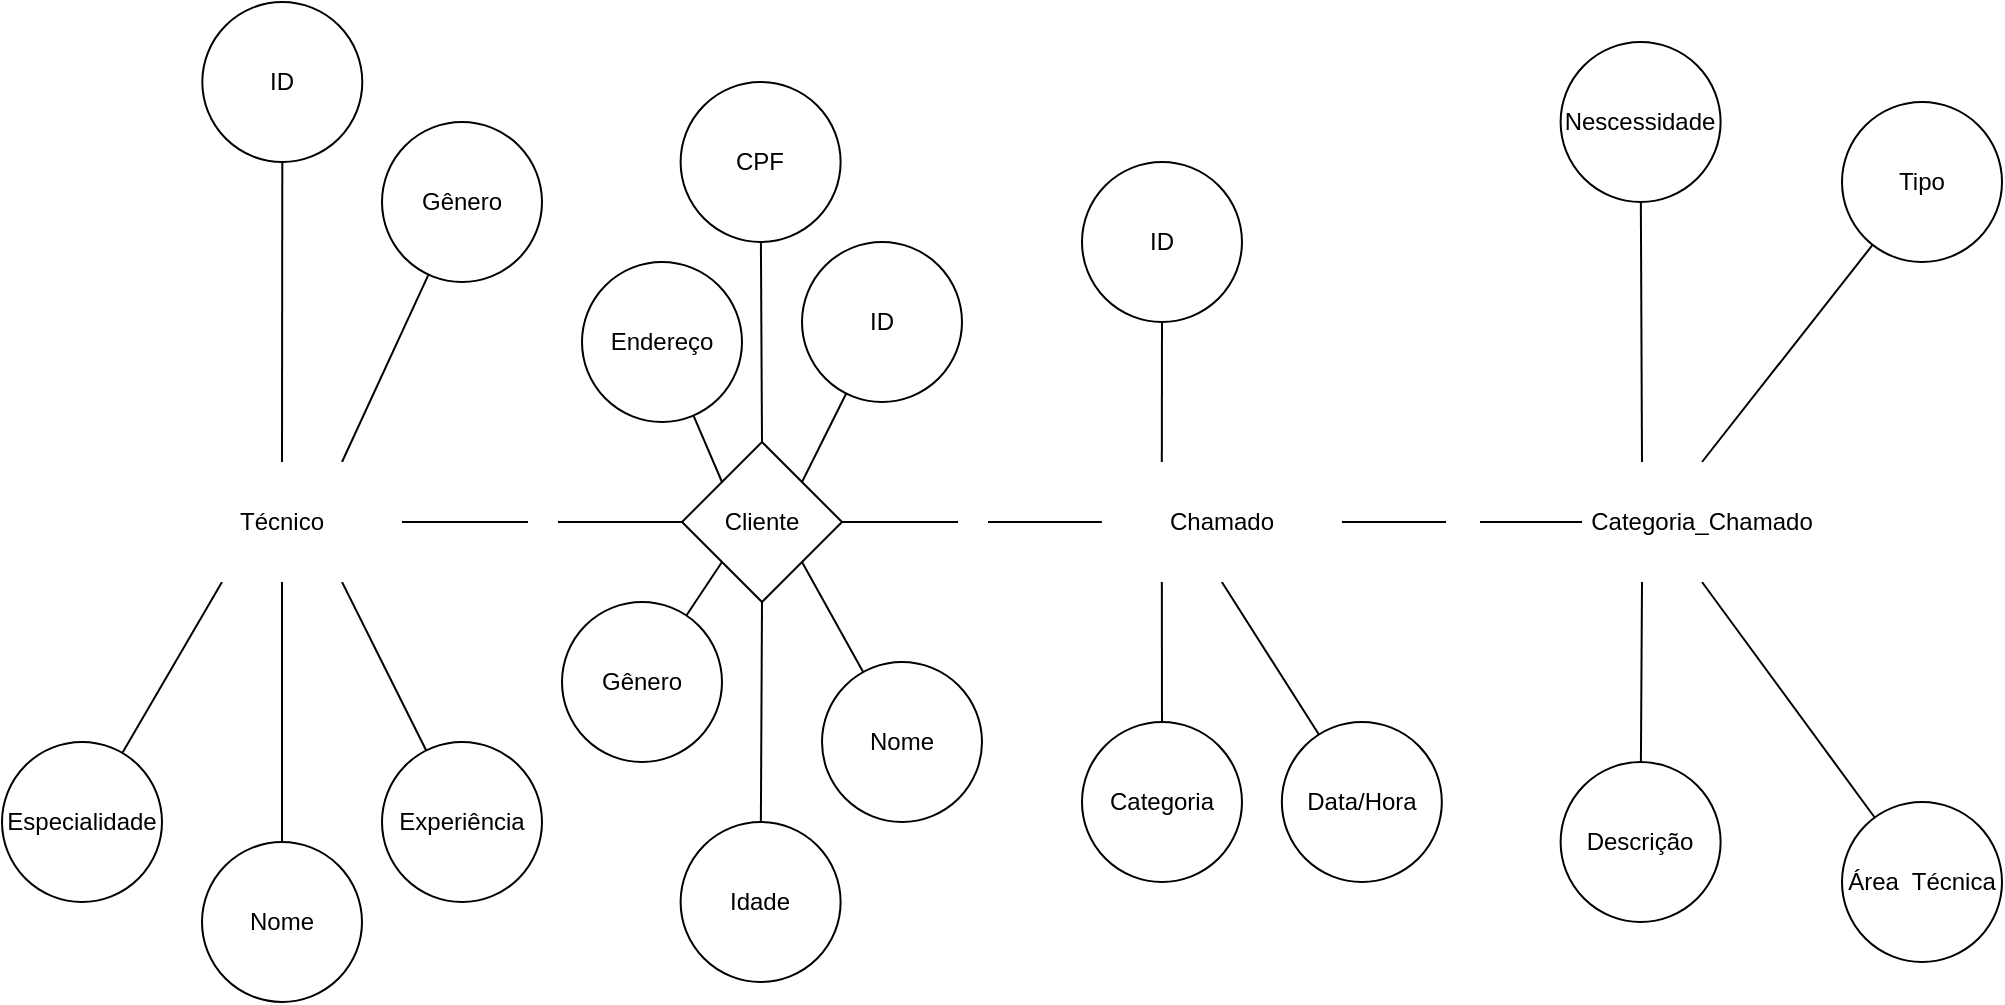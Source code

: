 <mxfile>
    <diagram id="xxtGg2wU7yqez92tXx-T" name="Sistema de Suporte Técnico">
        <mxGraphModel dx="1852" dy="1298" grid="1" gridSize="10" guides="1" tooltips="1" connect="1" arrows="1" fold="1" page="1" pageScale="1" pageWidth="827" pageHeight="1169" math="0" shadow="0">
            <root>
                <mxCell id="0"/>
                <mxCell id="1" parent="0"/>
                <mxCell id="R-MhrBSCPT67Rpjug_A--106" value="&lt;font color=&quot;#ffffff&quot;&gt;1:1&lt;/font&gt;" style="edgeStyle=none;html=1;exitX=1;exitY=0.5;exitDx=0;exitDy=0;entryX=0;entryY=0.5;entryDx=0;entryDy=0;fontColor=#000000;endArrow=none;endFill=0;" edge="1" parent="1" source="R-MhrBSCPT67Rpjug_A--102" target="R-MhrBSCPT67Rpjug_A--104">
                    <mxGeometry relative="1" as="geometry"/>
                </mxCell>
                <mxCell id="R-MhrBSCPT67Rpjug_A--109" style="edgeStyle=none;html=1;exitX=0.5;exitY=0;exitDx=0;exitDy=0;fontColor=#FFFFFF;endArrow=none;endFill=0;" edge="1" parent="1" source="R-MhrBSCPT67Rpjug_A--102" target="R-MhrBSCPT67Rpjug_A--110">
                    <mxGeometry relative="1" as="geometry">
                        <mxPoint x="120.154" y="270" as="targetPoint"/>
                    </mxGeometry>
                </mxCell>
                <mxCell id="R-MhrBSCPT67Rpjug_A--111" style="edgeStyle=none;html=1;exitX=0.5;exitY=1;exitDx=0;exitDy=0;fontColor=#000000;endArrow=none;endFill=0;" edge="1" parent="1" source="R-MhrBSCPT67Rpjug_A--102" target="R-MhrBSCPT67Rpjug_A--112">
                    <mxGeometry relative="1" as="geometry">
                        <mxPoint x="120" y="770" as="targetPoint"/>
                    </mxGeometry>
                </mxCell>
                <mxCell id="R-MhrBSCPT67Rpjug_A--113" style="edgeStyle=none;html=1;exitX=0.75;exitY=0;exitDx=0;exitDy=0;fontColor=#000000;endArrow=none;endFill=0;" edge="1" parent="1" source="R-MhrBSCPT67Rpjug_A--102" target="R-MhrBSCPT67Rpjug_A--114">
                    <mxGeometry relative="1" as="geometry">
                        <mxPoint x="210" y="410" as="targetPoint"/>
                    </mxGeometry>
                </mxCell>
                <mxCell id="R-MhrBSCPT67Rpjug_A--115" style="edgeStyle=none;html=1;exitX=0.75;exitY=1;exitDx=0;exitDy=0;fontColor=#000000;endArrow=none;endFill=0;" edge="1" parent="1" source="R-MhrBSCPT67Rpjug_A--102" target="R-MhrBSCPT67Rpjug_A--118">
                    <mxGeometry relative="1" as="geometry">
                        <mxPoint x="200" y="700" as="targetPoint"/>
                    </mxGeometry>
                </mxCell>
                <mxCell id="R-MhrBSCPT67Rpjug_A--119" style="edgeStyle=none;html=1;exitX=0.25;exitY=1;exitDx=0;exitDy=0;fontColor=#000000;endArrow=none;endFill=0;" edge="1" parent="1" source="R-MhrBSCPT67Rpjug_A--102" target="R-MhrBSCPT67Rpjug_A--120">
                    <mxGeometry relative="1" as="geometry">
                        <mxPoint x="50.0" y="710" as="targetPoint"/>
                    </mxGeometry>
                </mxCell>
                <mxCell id="R-MhrBSCPT67Rpjug_A--102" value="&lt;font color=&quot;#000000&quot;&gt;Técnico&lt;/font&gt;" style="rounded=0;whiteSpace=wrap;html=1;fillColor=#FFFFFF;strokeColor=none;" vertex="1" parent="1">
                    <mxGeometry x="60" y="540" width="120" height="60" as="geometry"/>
                </mxCell>
                <mxCell id="R-MhrBSCPT67Rpjug_A--108" value="&lt;font color=&quot;#ffffff&quot;&gt;1:N&lt;/font&gt;" style="edgeStyle=none;html=1;exitX=1;exitY=0.5;exitDx=0;exitDy=0;entryX=0;entryY=0.5;entryDx=0;entryDy=0;fontColor=#000000;endArrow=none;endFill=0;" edge="1" parent="1" source="R-MhrBSCPT67Rpjug_A--103" target="R-MhrBSCPT67Rpjug_A--105">
                    <mxGeometry relative="1" as="geometry"/>
                </mxCell>
                <mxCell id="R-MhrBSCPT67Rpjug_A--133" style="edgeStyle=none;html=1;exitX=0.25;exitY=0;exitDx=0;exitDy=0;fontColor=#000000;endArrow=none;endFill=0;" edge="1" parent="1" source="R-MhrBSCPT67Rpjug_A--103" target="R-MhrBSCPT67Rpjug_A--134">
                    <mxGeometry relative="1" as="geometry">
                        <mxPoint x="559.997" y="430" as="targetPoint"/>
                    </mxGeometry>
                </mxCell>
                <mxCell id="R-MhrBSCPT67Rpjug_A--135" style="edgeStyle=none;html=1;exitX=0.25;exitY=1;exitDx=0;exitDy=0;fontColor=#000000;endArrow=none;endFill=0;" edge="1" parent="1" source="R-MhrBSCPT67Rpjug_A--103" target="R-MhrBSCPT67Rpjug_A--136">
                    <mxGeometry relative="1" as="geometry">
                        <mxPoint x="559.997" y="710" as="targetPoint"/>
                    </mxGeometry>
                </mxCell>
                <mxCell id="R-MhrBSCPT67Rpjug_A--137" style="edgeStyle=none;html=1;exitX=0.5;exitY=1;exitDx=0;exitDy=0;fontColor=#000000;endArrow=none;endFill=0;" edge="1" parent="1" source="R-MhrBSCPT67Rpjug_A--103" target="R-MhrBSCPT67Rpjug_A--138">
                    <mxGeometry relative="1" as="geometry">
                        <mxPoint x="659.92" y="710" as="targetPoint"/>
                    </mxGeometry>
                </mxCell>
                <mxCell id="R-MhrBSCPT67Rpjug_A--103" value="&lt;font color=&quot;#000000&quot;&gt;Chamado&lt;/font&gt;" style="rounded=0;whiteSpace=wrap;html=1;fillColor=#FFFFFF;strokeColor=none;" vertex="1" parent="1">
                    <mxGeometry x="529.92" y="540" width="120" height="60" as="geometry"/>
                </mxCell>
                <mxCell id="R-MhrBSCPT67Rpjug_A--107" value="&lt;font color=&quot;#ffffff&quot;&gt;1:1&lt;/font&gt;" style="edgeStyle=none;html=1;exitX=1;exitY=0.5;exitDx=0;exitDy=0;entryX=0;entryY=0.5;entryDx=0;entryDy=0;fontColor=#000000;endArrow=none;endFill=0;" edge="1" parent="1" source="R-MhrBSCPT67Rpjug_A--104" target="R-MhrBSCPT67Rpjug_A--103">
                    <mxGeometry relative="1" as="geometry"/>
                </mxCell>
                <mxCell id="R-MhrBSCPT67Rpjug_A--121" style="edgeStyle=none;html=1;exitX=1;exitY=0;exitDx=0;exitDy=0;fontColor=#000000;endArrow=none;endFill=0;" edge="1" parent="1" source="R-MhrBSCPT67Rpjug_A--104" target="R-MhrBSCPT67Rpjug_A--122">
                    <mxGeometry relative="1" as="geometry">
                        <mxPoint x="420" y="470" as="targetPoint"/>
                    </mxGeometry>
                </mxCell>
                <mxCell id="R-MhrBSCPT67Rpjug_A--123" style="edgeStyle=none;html=1;exitX=1;exitY=1;exitDx=0;exitDy=0;fontColor=#000000;endArrow=none;endFill=0;" edge="1" parent="1" source="R-MhrBSCPT67Rpjug_A--104" target="R-MhrBSCPT67Rpjug_A--124">
                    <mxGeometry relative="1" as="geometry">
                        <mxPoint x="430" y="680" as="targetPoint"/>
                    </mxGeometry>
                </mxCell>
                <mxCell id="R-MhrBSCPT67Rpjug_A--125" style="edgeStyle=none;html=1;exitX=0;exitY=0;exitDx=0;exitDy=0;fontColor=#000000;endArrow=none;endFill=0;" edge="1" parent="1" source="R-MhrBSCPT67Rpjug_A--104" target="R-MhrBSCPT67Rpjug_A--126">
                    <mxGeometry relative="1" as="geometry">
                        <mxPoint x="310" y="480" as="targetPoint"/>
                    </mxGeometry>
                </mxCell>
                <mxCell id="R-MhrBSCPT67Rpjug_A--127" style="edgeStyle=none;html=1;exitX=0;exitY=1;exitDx=0;exitDy=0;fontColor=#000000;endArrow=none;endFill=0;" edge="1" parent="1" source="R-MhrBSCPT67Rpjug_A--104" target="R-MhrBSCPT67Rpjug_A--128">
                    <mxGeometry relative="1" as="geometry">
                        <mxPoint x="300" y="650" as="targetPoint"/>
                    </mxGeometry>
                </mxCell>
                <mxCell id="R-MhrBSCPT67Rpjug_A--129" style="edgeStyle=none;html=1;exitX=0.5;exitY=0;exitDx=0;exitDy=0;fontColor=#000000;endArrow=none;endFill=0;" edge="1" parent="1" source="R-MhrBSCPT67Rpjug_A--104" target="R-MhrBSCPT67Rpjug_A--130">
                    <mxGeometry relative="1" as="geometry">
                        <mxPoint x="359.308" y="390" as="targetPoint"/>
                    </mxGeometry>
                </mxCell>
                <mxCell id="R-MhrBSCPT67Rpjug_A--131" style="edgeStyle=none;html=1;exitX=0.5;exitY=1;exitDx=0;exitDy=0;fontColor=#000000;endArrow=none;endFill=0;" edge="1" parent="1" source="R-MhrBSCPT67Rpjug_A--104" target="R-MhrBSCPT67Rpjug_A--132">
                    <mxGeometry relative="1" as="geometry">
                        <mxPoint x="359.308" y="760" as="targetPoint"/>
                    </mxGeometry>
                </mxCell>
                <mxCell id="R-MhrBSCPT67Rpjug_A--104" value="Cliente" style="rhombus;whiteSpace=wrap;html=1;fontColor=#000000;fillColor=#FFFFFF;" vertex="1" parent="1">
                    <mxGeometry x="320" y="530" width="80" height="80" as="geometry"/>
                </mxCell>
                <mxCell id="R-MhrBSCPT67Rpjug_A--141" style="edgeStyle=none;html=1;exitX=0.25;exitY=1;exitDx=0;exitDy=0;fontColor=#000000;endArrow=none;endFill=0;" edge="1" parent="1" source="R-MhrBSCPT67Rpjug_A--105" target="R-MhrBSCPT67Rpjug_A--142">
                    <mxGeometry relative="1" as="geometry">
                        <mxPoint x="799.308" y="730" as="targetPoint"/>
                    </mxGeometry>
                </mxCell>
                <mxCell id="R-MhrBSCPT67Rpjug_A--143" style="edgeStyle=none;html=1;exitX=0.25;exitY=0;exitDx=0;exitDy=0;fontColor=#000000;endArrow=none;endFill=0;" edge="1" parent="1" source="R-MhrBSCPT67Rpjug_A--105" target="R-MhrBSCPT67Rpjug_A--144">
                    <mxGeometry relative="1" as="geometry">
                        <mxPoint x="799.308" y="370" as="targetPoint"/>
                    </mxGeometry>
                </mxCell>
                <mxCell id="R-MhrBSCPT67Rpjug_A--145" style="edgeStyle=none;html=1;exitX=0.5;exitY=0;exitDx=0;exitDy=0;fontColor=#000000;endArrow=none;endFill=0;" edge="1" parent="1" source="R-MhrBSCPT67Rpjug_A--105" target="R-MhrBSCPT67Rpjug_A--146">
                    <mxGeometry relative="1" as="geometry">
                        <mxPoint x="900" y="340" as="targetPoint"/>
                    </mxGeometry>
                </mxCell>
                <mxCell id="R-MhrBSCPT67Rpjug_A--147" style="edgeStyle=none;html=1;exitX=0.5;exitY=1;exitDx=0;exitDy=0;fontColor=#000000;endArrow=none;endFill=0;" edge="1" parent="1" source="R-MhrBSCPT67Rpjug_A--105" target="R-MhrBSCPT67Rpjug_A--148">
                    <mxGeometry relative="1" as="geometry">
                        <mxPoint x="900" y="740" as="targetPoint"/>
                    </mxGeometry>
                </mxCell>
                <mxCell id="R-MhrBSCPT67Rpjug_A--105" value="&lt;font color=&quot;#000000&quot;&gt;Categoria_Chamado&lt;/font&gt;" style="rounded=0;whiteSpace=wrap;html=1;fillColor=#FFFFFF;strokeColor=none;" vertex="1" parent="1">
                    <mxGeometry x="770" y="540" width="120" height="60" as="geometry"/>
                </mxCell>
                <mxCell id="R-MhrBSCPT67Rpjug_A--110" value="&lt;font color=&quot;#000000&quot;&gt;ID&lt;/font&gt;" style="ellipse;whiteSpace=wrap;html=1;aspect=fixed;fontColor=#FFFFFF;fillColor=#FFFFFF;" vertex="1" parent="1">
                    <mxGeometry x="80.154" y="310" width="80" height="80" as="geometry"/>
                </mxCell>
                <mxCell id="R-MhrBSCPT67Rpjug_A--112" value="Nome" style="ellipse;whiteSpace=wrap;html=1;aspect=fixed;fontColor=#000000;fillColor=#FFFFFF;" vertex="1" parent="1">
                    <mxGeometry x="80" y="730" width="80" height="80" as="geometry"/>
                </mxCell>
                <mxCell id="R-MhrBSCPT67Rpjug_A--114" value="Gênero" style="ellipse;whiteSpace=wrap;html=1;aspect=fixed;fontColor=#000000;fillColor=#FFFFFF;" vertex="1" parent="1">
                    <mxGeometry x="170" y="370" width="80" height="80" as="geometry"/>
                </mxCell>
                <mxCell id="R-MhrBSCPT67Rpjug_A--118" value="Experiência" style="ellipse;whiteSpace=wrap;html=1;aspect=fixed;fontColor=#000000;fillColor=#FFFFFF;" vertex="1" parent="1">
                    <mxGeometry x="170" y="680" width="80" height="80" as="geometry"/>
                </mxCell>
                <mxCell id="R-MhrBSCPT67Rpjug_A--120" value="Especialidade" style="ellipse;whiteSpace=wrap;html=1;aspect=fixed;fontColor=#000000;fillColor=#FFFFFF;" vertex="1" parent="1">
                    <mxGeometry x="-20.0" y="680" width="80" height="80" as="geometry"/>
                </mxCell>
                <mxCell id="R-MhrBSCPT67Rpjug_A--122" value="ID" style="ellipse;whiteSpace=wrap;html=1;aspect=fixed;fontColor=#000000;fillColor=#FFFFFF;" vertex="1" parent="1">
                    <mxGeometry x="380" y="430" width="80" height="80" as="geometry"/>
                </mxCell>
                <mxCell id="R-MhrBSCPT67Rpjug_A--124" value="Nome" style="ellipse;whiteSpace=wrap;html=1;aspect=fixed;fontColor=#000000;fillColor=#FFFFFF;" vertex="1" parent="1">
                    <mxGeometry x="390" y="640" width="80" height="80" as="geometry"/>
                </mxCell>
                <mxCell id="R-MhrBSCPT67Rpjug_A--126" value="Endereço" style="ellipse;whiteSpace=wrap;html=1;aspect=fixed;fontColor=#000000;fillColor=#FFFFFF;" vertex="1" parent="1">
                    <mxGeometry x="270" y="440" width="80" height="80" as="geometry"/>
                </mxCell>
                <mxCell id="R-MhrBSCPT67Rpjug_A--128" value="Gênero" style="ellipse;whiteSpace=wrap;html=1;aspect=fixed;fontColor=#000000;fillColor=#FFFFFF;" vertex="1" parent="1">
                    <mxGeometry x="260" y="610" width="80" height="80" as="geometry"/>
                </mxCell>
                <mxCell id="R-MhrBSCPT67Rpjug_A--130" value="CPF" style="ellipse;whiteSpace=wrap;html=1;aspect=fixed;fontColor=#000000;fillColor=#FFFFFF;" vertex="1" parent="1">
                    <mxGeometry x="319.308" y="350" width="80" height="80" as="geometry"/>
                </mxCell>
                <mxCell id="R-MhrBSCPT67Rpjug_A--132" value="Idade" style="ellipse;whiteSpace=wrap;html=1;aspect=fixed;fontColor=#000000;fillColor=#FFFFFF;" vertex="1" parent="1">
                    <mxGeometry x="319.308" y="720" width="80" height="80" as="geometry"/>
                </mxCell>
                <mxCell id="R-MhrBSCPT67Rpjug_A--134" value="ID" style="ellipse;whiteSpace=wrap;html=1;aspect=fixed;fontColor=#000000;fillColor=#FFFFFF;" vertex="1" parent="1">
                    <mxGeometry x="519.997" y="390" width="80" height="80" as="geometry"/>
                </mxCell>
                <mxCell id="R-MhrBSCPT67Rpjug_A--136" value="Categoria" style="ellipse;whiteSpace=wrap;html=1;aspect=fixed;fontColor=#000000;fillColor=#FFFFFF;" vertex="1" parent="1">
                    <mxGeometry x="519.997" y="670" width="80" height="80" as="geometry"/>
                </mxCell>
                <mxCell id="R-MhrBSCPT67Rpjug_A--138" value="Data/Hora" style="ellipse;whiteSpace=wrap;html=1;aspect=fixed;fontColor=#000000;fillColor=#FFFFFF;" vertex="1" parent="1">
                    <mxGeometry x="619.92" y="670" width="80" height="80" as="geometry"/>
                </mxCell>
                <mxCell id="R-MhrBSCPT67Rpjug_A--142" value="Descrição" style="ellipse;whiteSpace=wrap;html=1;aspect=fixed;fontColor=#000000;fillColor=#FFFFFF;" vertex="1" parent="1">
                    <mxGeometry x="759.308" y="690" width="80" height="80" as="geometry"/>
                </mxCell>
                <mxCell id="R-MhrBSCPT67Rpjug_A--144" value="Nescessidade" style="ellipse;whiteSpace=wrap;html=1;aspect=fixed;fontColor=#000000;fillColor=#FFFFFF;" vertex="1" parent="1">
                    <mxGeometry x="759.308" y="330" width="80" height="80" as="geometry"/>
                </mxCell>
                <mxCell id="R-MhrBSCPT67Rpjug_A--146" value="Tipo" style="ellipse;whiteSpace=wrap;html=1;aspect=fixed;fontColor=#000000;fillColor=#FFFFFF;" vertex="1" parent="1">
                    <mxGeometry x="900" y="360" width="80" height="80" as="geometry"/>
                </mxCell>
                <mxCell id="R-MhrBSCPT67Rpjug_A--148" value="Área&amp;nbsp; Técnica" style="ellipse;whiteSpace=wrap;html=1;aspect=fixed;fontColor=#000000;fillColor=#FFFFFF;" vertex="1" parent="1">
                    <mxGeometry x="900" y="710" width="80" height="80" as="geometry"/>
                </mxCell>
            </root>
        </mxGraphModel>
    </diagram>
    <diagram id="1M4WCyiPqBJGXV5D22og" name="Sistema de Gestão de Transporte Público">
        <mxGraphModel dx="1619" dy="974" grid="1" gridSize="10" guides="1" tooltips="1" connect="1" arrows="1" fold="1" page="1" pageScale="1" pageWidth="850" pageHeight="1100" math="0" shadow="0">
            <root>
                <mxCell id="0"/>
                <mxCell id="1" parent="0"/>
                <mxCell id="f_LZJ0-vOLzHJgnk1nHx-4" value="1:1" style="edgeStyle=none;html=1;exitX=1;exitY=0.5;exitDx=0;exitDy=0;entryX=0;entryY=0.5;entryDx=0;entryDy=0;fontColor=#FFFFFF;endArrow=none;endFill=0;" edge="1" parent="1" source="BQjeC9SIQitoTA7zYgbr-1" target="aqso5ja_iJQZk1eKOFzX-1">
                    <mxGeometry relative="1" as="geometry">
                        <mxPoint x="380" y="550" as="targetPoint"/>
                    </mxGeometry>
                </mxCell>
                <mxCell id="f_LZJ0-vOLzHJgnk1nHx-23" style="edgeStyle=none;html=1;exitX=0.25;exitY=1;exitDx=0;exitDy=0;fontColor=#000000;endArrow=none;endFill=0;" edge="1" parent="1" source="BQjeC9SIQitoTA7zYgbr-1" target="f_LZJ0-vOLzHJgnk1nHx-24">
                    <mxGeometry relative="1" as="geometry">
                        <mxPoint x="180.0" y="710" as="targetPoint"/>
                    </mxGeometry>
                </mxCell>
                <mxCell id="f_LZJ0-vOLzHJgnk1nHx-25" style="edgeStyle=none;html=1;exitX=0.5;exitY=1;exitDx=0;exitDy=0;fontColor=#000000;endArrow=none;endFill=0;" edge="1" parent="1" source="BQjeC9SIQitoTA7zYgbr-1" target="f_LZJ0-vOLzHJgnk1nHx-26">
                    <mxGeometry relative="1" as="geometry">
                        <mxPoint x="270" y="790" as="targetPoint"/>
                    </mxGeometry>
                </mxCell>
                <mxCell id="f_LZJ0-vOLzHJgnk1nHx-27" style="edgeStyle=none;html=1;exitX=0.25;exitY=0;exitDx=0;exitDy=0;fontColor=#000000;endArrow=none;endFill=0;" edge="1" parent="1" source="BQjeC9SIQitoTA7zYgbr-1" target="f_LZJ0-vOLzHJgnk1nHx-28">
                    <mxGeometry relative="1" as="geometry">
                        <mxPoint x="200.118" y="310" as="targetPoint"/>
                    </mxGeometry>
                </mxCell>
                <mxCell id="f_LZJ0-vOLzHJgnk1nHx-35" style="edgeStyle=none;html=1;exitX=0.5;exitY=0;exitDx=0;exitDy=0;fontColor=#000000;endArrow=none;endFill=0;" edge="1" parent="1" source="BQjeC9SIQitoTA7zYgbr-1" target="f_LZJ0-vOLzHJgnk1nHx-36">
                    <mxGeometry relative="1" as="geometry">
                        <mxPoint x="310" y="280" as="targetPoint"/>
                    </mxGeometry>
                </mxCell>
                <mxCell id="BQjeC9SIQitoTA7zYgbr-1" value="Ônibus" style="rounded=0;whiteSpace=wrap;html=1;fontColor=#000000;fillColor=#FFFFFF;" vertex="1" parent="1">
                    <mxGeometry x="170" y="520" width="120" height="60" as="geometry"/>
                </mxCell>
                <mxCell id="f_LZJ0-vOLzHJgnk1nHx-9" value="&lt;font color=&quot;#ffffff&quot;&gt;1:1&lt;/font&gt;" style="edgeStyle=none;html=1;exitX=1;exitY=0.5;exitDx=0;exitDy=0;entryX=0;entryY=0.5;entryDx=0;entryDy=0;fontColor=#000000;endArrow=none;endFill=0;" edge="1" parent="1" source="f_LZJ0-vOLzHJgnk1nHx-1" target="f_LZJ0-vOLzHJgnk1nHx-8">
                    <mxGeometry relative="1" as="geometry"/>
                </mxCell>
                <mxCell id="f_LZJ0-vOLzHJgnk1nHx-11" style="edgeStyle=none;html=1;exitX=0.25;exitY=0;exitDx=0;exitDy=0;fontColor=#000000;endArrow=none;endFill=0;" edge="1" parent="1" source="f_LZJ0-vOLzHJgnk1nHx-1" target="f_LZJ0-vOLzHJgnk1nHx-12">
                    <mxGeometry relative="1" as="geometry">
                        <mxPoint x="-160" y="390" as="targetPoint"/>
                    </mxGeometry>
                </mxCell>
                <mxCell id="f_LZJ0-vOLzHJgnk1nHx-13" style="edgeStyle=none;html=1;exitX=0.5;exitY=1;exitDx=0;exitDy=0;fontColor=#000000;endArrow=none;endFill=0;" edge="1" parent="1" source="f_LZJ0-vOLzHJgnk1nHx-1" target="f_LZJ0-vOLzHJgnk1nHx-14">
                    <mxGeometry relative="1" as="geometry">
                        <mxPoint x="-130" y="690" as="targetPoint"/>
                    </mxGeometry>
                </mxCell>
                <mxCell id="f_LZJ0-vOLzHJgnk1nHx-15" style="edgeStyle=none;html=1;exitX=0.75;exitY=0;exitDx=0;exitDy=0;fontColor=#000000;endArrow=none;endFill=0;" edge="1" parent="1" source="f_LZJ0-vOLzHJgnk1nHx-1" target="f_LZJ0-vOLzHJgnk1nHx-16">
                    <mxGeometry relative="1" as="geometry">
                        <mxPoint x="-60.0" y="390" as="targetPoint"/>
                    </mxGeometry>
                </mxCell>
                <mxCell id="f_LZJ0-vOLzHJgnk1nHx-17" style="edgeStyle=none;html=1;exitX=0.75;exitY=1;exitDx=0;exitDy=0;fontColor=#000000;endArrow=none;endFill=0;" edge="1" parent="1" source="f_LZJ0-vOLzHJgnk1nHx-1" target="f_LZJ0-vOLzHJgnk1nHx-18">
                    <mxGeometry relative="1" as="geometry">
                        <mxPoint x="-30.0" y="720" as="targetPoint"/>
                    </mxGeometry>
                </mxCell>
                <mxCell id="f_LZJ0-vOLzHJgnk1nHx-19" style="edgeStyle=none;html=1;exitX=0.25;exitY=1;exitDx=0;exitDy=0;fontColor=#000000;endArrow=none;endFill=0;" edge="1" parent="1" source="f_LZJ0-vOLzHJgnk1nHx-1" target="f_LZJ0-vOLzHJgnk1nHx-20">
                    <mxGeometry relative="1" as="geometry">
                        <mxPoint x="-270.0" y="760" as="targetPoint"/>
                    </mxGeometry>
                </mxCell>
                <mxCell id="f_LZJ0-vOLzHJgnk1nHx-21" style="edgeStyle=none;html=1;exitX=0;exitY=0.5;exitDx=0;exitDy=0;fontColor=#000000;endArrow=none;endFill=0;" edge="1" parent="1" source="f_LZJ0-vOLzHJgnk1nHx-1" target="f_LZJ0-vOLzHJgnk1nHx-22">
                    <mxGeometry relative="1" as="geometry">
                        <mxPoint x="-280.0" y="549.882" as="targetPoint"/>
                    </mxGeometry>
                </mxCell>
                <mxCell id="f_LZJ0-vOLzHJgnk1nHx-1" value="Motorista" style="rounded=0;whiteSpace=wrap;html=1;fontColor=#000000;fillColor=#FFFFFF;" vertex="1" parent="1">
                    <mxGeometry x="-190" y="520" width="120" height="60" as="geometry"/>
                </mxCell>
                <mxCell id="f_LZJ0-vOLzHJgnk1nHx-10" value="&lt;font color=&quot;#ffffff&quot;&gt;1:1&lt;/font&gt;" style="edgeStyle=none;html=1;exitX=1;exitY=0.5;exitDx=0;exitDy=0;entryX=0;entryY=0.5;entryDx=0;entryDy=0;fontColor=#000000;endArrow=none;endFill=0;" edge="1" parent="1" source="f_LZJ0-vOLzHJgnk1nHx-8" target="BQjeC9SIQitoTA7zYgbr-1">
                    <mxGeometry relative="1" as="geometry"/>
                </mxCell>
                <mxCell id="f_LZJ0-vOLzHJgnk1nHx-29" style="edgeStyle=none;html=1;exitX=1;exitY=0;exitDx=0;exitDy=0;fontColor=#000000;endArrow=none;endFill=0;" edge="1" parent="1" source="f_LZJ0-vOLzHJgnk1nHx-8" target="f_LZJ0-vOLzHJgnk1nHx-30">
                    <mxGeometry relative="1" as="geometry">
                        <mxPoint x="90.0" y="370" as="targetPoint"/>
                    </mxGeometry>
                </mxCell>
                <mxCell id="f_LZJ0-vOLzHJgnk1nHx-31" style="edgeStyle=none;html=1;exitX=1;exitY=1;exitDx=0;exitDy=0;fontColor=#000000;endArrow=none;endFill=0;" edge="1" parent="1" source="f_LZJ0-vOLzHJgnk1nHx-8" target="f_LZJ0-vOLzHJgnk1nHx-32">
                    <mxGeometry relative="1" as="geometry">
                        <mxPoint x="90.0" y="770" as="targetPoint"/>
                    </mxGeometry>
                </mxCell>
                <mxCell id="f_LZJ0-vOLzHJgnk1nHx-33" style="edgeStyle=none;html=1;exitX=0;exitY=0;exitDx=0;exitDy=0;fontColor=#000000;endArrow=none;endFill=0;" edge="1" parent="1" source="f_LZJ0-vOLzHJgnk1nHx-8" target="f_LZJ0-vOLzHJgnk1nHx-34">
                    <mxGeometry relative="1" as="geometry">
                        <mxPoint x="-10.0" y="250" as="targetPoint"/>
                    </mxGeometry>
                </mxCell>
                <mxCell id="f_LZJ0-vOLzHJgnk1nHx-8" value="Dirige" style="rhombus;whiteSpace=wrap;html=1;fontColor=#000000;fillColor=#FFFFFF;" vertex="1" parent="1">
                    <mxGeometry x="20" y="510" width="80" height="80" as="geometry"/>
                </mxCell>
                <mxCell id="f_LZJ0-vOLzHJgnk1nHx-12" value="ID" style="ellipse;whiteSpace=wrap;html=1;aspect=fixed;fontColor=#000000;fillColor=#FFFFFF;" vertex="1" parent="1">
                    <mxGeometry x="-200" y="350" width="80" height="80" as="geometry"/>
                </mxCell>
                <mxCell id="f_LZJ0-vOLzHJgnk1nHx-14" value="Nome" style="ellipse;whiteSpace=wrap;html=1;aspect=fixed;fontColor=#000000;fillColor=#FFFFFF;" vertex="1" parent="1">
                    <mxGeometry x="-170" y="650" width="80" height="80" as="geometry"/>
                </mxCell>
                <mxCell id="f_LZJ0-vOLzHJgnk1nHx-16" value="Tempo de Serviço" style="ellipse;whiteSpace=wrap;html=1;aspect=fixed;fontColor=#000000;fillColor=#FFFFFF;" vertex="1" parent="1">
                    <mxGeometry x="-100.0" y="350" width="80" height="80" as="geometry"/>
                </mxCell>
                <mxCell id="f_LZJ0-vOLzHJgnk1nHx-18" value="CPF" style="ellipse;whiteSpace=wrap;html=1;aspect=fixed;fontColor=#000000;fillColor=#FFFFFF;" vertex="1" parent="1">
                    <mxGeometry x="-70.0" y="680" width="80" height="80" as="geometry"/>
                </mxCell>
                <mxCell id="f_LZJ0-vOLzHJgnk1nHx-20" value="Gênero" style="ellipse;whiteSpace=wrap;html=1;aspect=fixed;fontColor=#000000;fillColor=#FFFFFF;" vertex="1" parent="1">
                    <mxGeometry x="-310.0" y="720" width="80" height="80" as="geometry"/>
                </mxCell>
                <mxCell id="f_LZJ0-vOLzHJgnk1nHx-22" value="Idade" style="ellipse;whiteSpace=wrap;html=1;aspect=fixed;fontColor=#000000;fillColor=#FFFFFF;" vertex="1" parent="1">
                    <mxGeometry x="-320.0" y="509.882" width="80" height="80" as="geometry"/>
                </mxCell>
                <mxCell id="f_LZJ0-vOLzHJgnk1nHx-24" value="ID" style="ellipse;whiteSpace=wrap;html=1;aspect=fixed;fontColor=#000000;fillColor=#FFFFFF;" vertex="1" parent="1">
                    <mxGeometry x="140.0" y="670" width="80" height="80" as="geometry"/>
                </mxCell>
                <mxCell id="f_LZJ0-vOLzHJgnk1nHx-26" value="Placa" style="ellipse;whiteSpace=wrap;html=1;aspect=fixed;fontColor=#000000;fillColor=#FFFFFF;" vertex="1" parent="1">
                    <mxGeometry x="230" y="750" width="80" height="80" as="geometry"/>
                </mxCell>
                <mxCell id="f_LZJ0-vOLzHJgnk1nHx-28" value="Modelo" style="ellipse;whiteSpace=wrap;html=1;aspect=fixed;fontColor=#000000;fillColor=#FFFFFF;" vertex="1" parent="1">
                    <mxGeometry x="160.118" y="270" width="80" height="80" as="geometry"/>
                </mxCell>
                <mxCell id="f_LZJ0-vOLzHJgnk1nHx-30" value="Tipo de Carteira" style="ellipse;whiteSpace=wrap;html=1;aspect=fixed;fontColor=#000000;fillColor=#FFFFFF;" vertex="1" parent="1">
                    <mxGeometry x="50.0" y="330" width="80" height="80" as="geometry"/>
                </mxCell>
                <mxCell id="f_LZJ0-vOLzHJgnk1nHx-32" value="Experiência" style="ellipse;whiteSpace=wrap;html=1;aspect=fixed;fontColor=#000000;fillColor=#FFFFFF;" vertex="1" parent="1">
                    <mxGeometry x="50.0" y="730" width="80" height="80" as="geometry"/>
                </mxCell>
                <mxCell id="f_LZJ0-vOLzHJgnk1nHx-34" value="Habilidade" style="ellipse;whiteSpace=wrap;html=1;aspect=fixed;fontColor=#000000;fillColor=#FFFFFF;" vertex="1" parent="1">
                    <mxGeometry x="-50.0" y="210" width="80" height="80" as="geometry"/>
                </mxCell>
                <mxCell id="f_LZJ0-vOLzHJgnk1nHx-36" value="Marca" style="ellipse;whiteSpace=wrap;html=1;aspect=fixed;fontColor=#000000;fillColor=#FFFFFF;" vertex="1" parent="1">
                    <mxGeometry x="270" y="240" width="80" height="80" as="geometry"/>
                </mxCell>
                <mxCell id="aqso5ja_iJQZk1eKOFzX-2" value="&lt;font color=&quot;#ffffff&quot;&gt;1:1&lt;/font&gt;" style="edgeStyle=none;html=1;exitX=1;exitY=0.5;exitDx=0;exitDy=0;fontColor=#000000;endArrow=none;endFill=0;entryX=0;entryY=0.5;entryDx=0;entryDy=0;" edge="1" parent="1" source="aqso5ja_iJQZk1eKOFzX-1" target="aqso5ja_iJQZk1eKOFzX-7">
                    <mxGeometry relative="1" as="geometry">
                        <mxPoint x="650" y="550" as="targetPoint"/>
                    </mxGeometry>
                </mxCell>
                <mxCell id="aqso5ja_iJQZk1eKOFzX-1" value="&lt;font color=&quot;#000000&quot;&gt;Percorre&lt;/font&gt;" style="rhombus;whiteSpace=wrap;html=1;fontColor=#000000;fillColor=#FFFFFF;" vertex="1" parent="1">
                    <mxGeometry x="400" y="492" width="120" height="116" as="geometry"/>
                </mxCell>
                <mxCell id="aqso5ja_iJQZk1eKOFzX-3" value="N:N" style="edgeStyle=none;html=1;exitX=1;exitY=0.5;exitDx=0;exitDy=0;fontColor=#FFFFFF;endArrow=none;endFill=0;" edge="1" parent="1" source="aqso5ja_iJQZk1eKOFzX-7" target="aqso5ja_iJQZk1eKOFzX-18">
                    <mxGeometry relative="1" as="geometry">
                        <mxPoint x="890" y="550" as="targetPoint"/>
                    </mxGeometry>
                </mxCell>
                <mxCell id="aqso5ja_iJQZk1eKOFzX-4" style="edgeStyle=none;html=1;exitX=0.25;exitY=1;exitDx=0;exitDy=0;fontColor=#000000;endArrow=none;endFill=0;" edge="1" parent="1" source="aqso5ja_iJQZk1eKOFzX-7" target="aqso5ja_iJQZk1eKOFzX-12">
                    <mxGeometry relative="1" as="geometry">
                        <mxPoint x="680" y="790" as="targetPoint"/>
                    </mxGeometry>
                </mxCell>
                <mxCell id="aqso5ja_iJQZk1eKOFzX-5" style="edgeStyle=none;html=1;exitX=0.25;exitY=0;exitDx=0;exitDy=0;fontColor=#000000;endArrow=none;endFill=0;" edge="1" parent="1" source="aqso5ja_iJQZk1eKOFzX-7" target="aqso5ja_iJQZk1eKOFzX-13">
                    <mxGeometry relative="1" as="geometry">
                        <mxPoint x="700" y="280" as="targetPoint"/>
                    </mxGeometry>
                </mxCell>
                <mxCell id="aqso5ja_iJQZk1eKOFzX-6" style="edgeStyle=none;html=1;exitX=0.5;exitY=1;exitDx=0;exitDy=0;fontColor=#000000;endArrow=none;endFill=0;" edge="1" parent="1" source="aqso5ja_iJQZk1eKOFzX-7" target="aqso5ja_iJQZk1eKOFzX-14">
                    <mxGeometry relative="1" as="geometry">
                        <mxPoint x="770" y="700" as="targetPoint"/>
                    </mxGeometry>
                </mxCell>
                <mxCell id="aqso5ja_iJQZk1eKOFzX-7" value="Rota" style="rounded=0;whiteSpace=wrap;html=1;fontColor=#000000;fillColor=#FFFFFF;" vertex="1" parent="1">
                    <mxGeometry x="620" y="520" width="120" height="60" as="geometry"/>
                </mxCell>
                <mxCell id="aqso5ja_iJQZk1eKOFzX-8" style="edgeStyle=none;html=1;exitX=0.25;exitY=0;exitDx=0;exitDy=0;fontColor=#000000;endArrow=none;endFill=0;" edge="1" parent="1" source="aqso5ja_iJQZk1eKOFzX-11" target="aqso5ja_iJQZk1eKOFzX-15">
                    <mxGeometry relative="1" as="geometry">
                        <mxPoint x="1170" y="360" as="targetPoint"/>
                    </mxGeometry>
                </mxCell>
                <mxCell id="aqso5ja_iJQZk1eKOFzX-9" style="edgeStyle=none;html=1;exitX=0.25;exitY=1;exitDx=0;exitDy=0;fontColor=#000000;endArrow=none;endFill=0;" edge="1" parent="1" source="aqso5ja_iJQZk1eKOFzX-11" target="aqso5ja_iJQZk1eKOFzX-16">
                    <mxGeometry relative="1" as="geometry">
                        <mxPoint x="1190" y="790" as="targetPoint"/>
                    </mxGeometry>
                </mxCell>
                <mxCell id="aqso5ja_iJQZk1eKOFzX-10" style="edgeStyle=none;html=1;exitX=0.75;exitY=1;exitDx=0;exitDy=0;fontColor=#000000;endArrow=none;endFill=0;" edge="1" parent="1" source="aqso5ja_iJQZk1eKOFzX-11" target="aqso5ja_iJQZk1eKOFzX-17">
                    <mxGeometry relative="1" as="geometry">
                        <mxPoint x="1280" y="750" as="targetPoint"/>
                    </mxGeometry>
                </mxCell>
                <mxCell id="aqso5ja_iJQZk1eKOFzX-19" value="&lt;font color=&quot;#ffffff&quot;&gt;1:1&lt;/font&gt;" style="edgeStyle=none;html=1;exitX=0;exitY=0.5;exitDx=0;exitDy=0;fontColor=#000000;endArrow=none;endFill=0;" edge="1" parent="1" source="aqso5ja_iJQZk1eKOFzX-11" target="aqso5ja_iJQZk1eKOFzX-18">
                    <mxGeometry relative="1" as="geometry"/>
                </mxCell>
                <mxCell id="aqso5ja_iJQZk1eKOFzX-11" value="&lt;font color=&quot;#000000&quot;&gt;Parada&lt;/font&gt;" style="rounded=0;whiteSpace=wrap;html=1;fontColor=#FFFFFF;fillColor=#FFFFFF;" vertex="1" parent="1">
                    <mxGeometry x="1100" y="520.003" width="120" height="60" as="geometry"/>
                </mxCell>
                <mxCell id="aqso5ja_iJQZk1eKOFzX-12" value="Endereços" style="ellipse;whiteSpace=wrap;html=1;aspect=fixed;fontColor=#000000;fillColor=#FFFFFF;" vertex="1" parent="1">
                    <mxGeometry x="640" y="750" width="80" height="80" as="geometry"/>
                </mxCell>
                <mxCell id="aqso5ja_iJQZk1eKOFzX-13" value="ID" style="ellipse;whiteSpace=wrap;html=1;aspect=fixed;fontColor=#000000;fillColor=#FFFFFF;" vertex="1" parent="1">
                    <mxGeometry x="660" y="240" width="80" height="80" as="geometry"/>
                </mxCell>
                <mxCell id="aqso5ja_iJQZk1eKOFzX-14" value="Data/Hora" style="ellipse;whiteSpace=wrap;html=1;aspect=fixed;fontColor=#000000;fillColor=#FFFFFF;" vertex="1" parent="1">
                    <mxGeometry x="730" y="660" width="80" height="80" as="geometry"/>
                </mxCell>
                <mxCell id="aqso5ja_iJQZk1eKOFzX-15" value="ID" style="ellipse;whiteSpace=wrap;html=1;aspect=fixed;fontColor=#000000;fillColor=#FFFFFF;" vertex="1" parent="1">
                    <mxGeometry x="1130" y="320" width="80" height="80" as="geometry"/>
                </mxCell>
                <mxCell id="aqso5ja_iJQZk1eKOFzX-16" value="Endereço" style="ellipse;whiteSpace=wrap;html=1;aspect=fixed;fontColor=#000000;fillColor=#FFFFFF;" vertex="1" parent="1">
                    <mxGeometry x="1150" y="750" width="80" height="80" as="geometry"/>
                </mxCell>
                <mxCell id="aqso5ja_iJQZk1eKOFzX-17" value="Número" style="ellipse;whiteSpace=wrap;html=1;aspect=fixed;fontColor=#000000;fillColor=#FFFFFF;" vertex="1" parent="1">
                    <mxGeometry x="1240" y="710" width="80" height="80" as="geometry"/>
                </mxCell>
                <mxCell id="aqso5ja_iJQZk1eKOFzX-18" value="Chega" style="rhombus;whiteSpace=wrap;html=1;fontColor=#000000;fillColor=#FFFFFF;" vertex="1" parent="1">
                    <mxGeometry x="880" y="490" width="120" height="120" as="geometry"/>
                </mxCell>
            </root>
        </mxGraphModel>
    </diagram>
</mxfile>